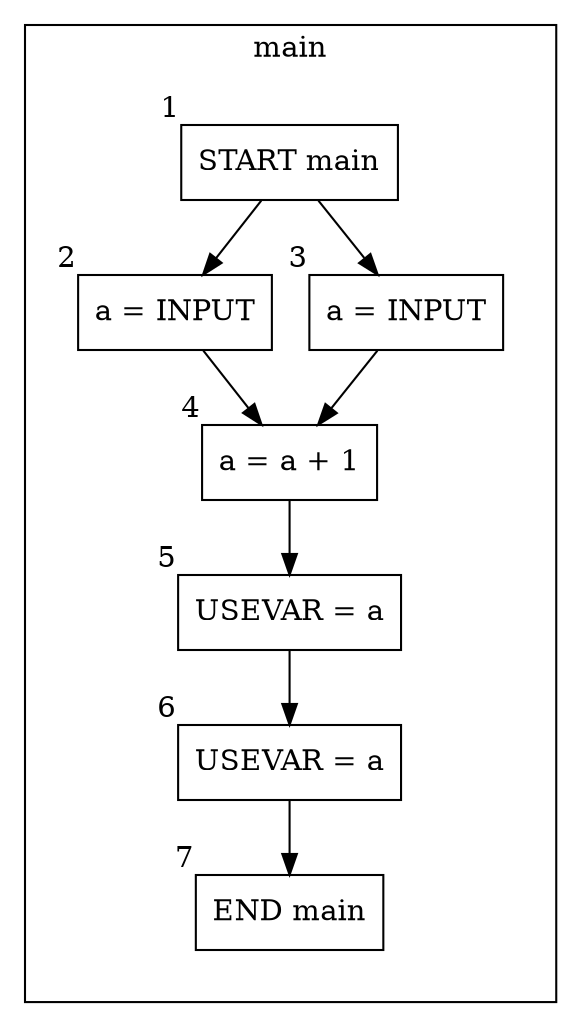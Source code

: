 digraph G {

	subgraph cluster_main {
		label = "main";
		margin = 25;
		node_1 [shape=box, xlabel="1", label="START main"];
		node_2 [shape=box, xlabel="2", label="a = INPUT"];
		node_3 [shape=box, xlabel="3", label="a = INPUT"];
		node_4 [shape=box, xlabel="4", label="a = a + 1"];
		node_5 [shape=box, xlabel="5", label="USEVAR = a"];
		node_6 [shape=box, xlabel="6", label="USEVAR = a"];
		node_7 [shape=box, xlabel="7", label="END main"];
		node_1 -> node_2;
		node_1 -> node_3;
		node_2 -> node_4;
		node_3 -> node_4;
		node_4 -> node_5;
		node_5 -> node_6;
		node_6 -> node_7;
	}
}
